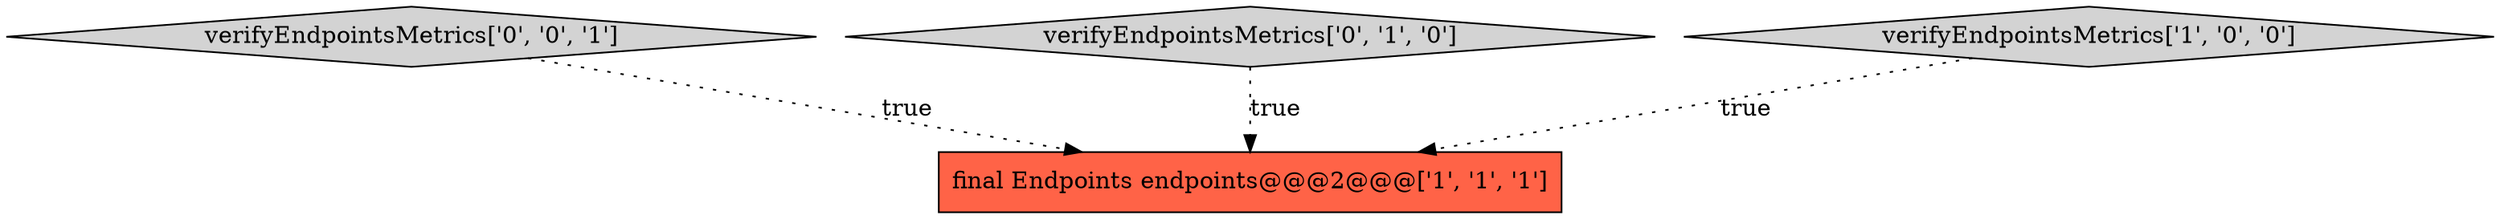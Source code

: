 digraph {
3 [style = filled, label = "verifyEndpointsMetrics['0', '0', '1']", fillcolor = lightgray, shape = diamond image = "AAA0AAABBB3BBB"];
2 [style = filled, label = "verifyEndpointsMetrics['0', '1', '0']", fillcolor = lightgray, shape = diamond image = "AAA0AAABBB2BBB"];
1 [style = filled, label = "final Endpoints endpoints@@@2@@@['1', '1', '1']", fillcolor = tomato, shape = box image = "AAA0AAABBB1BBB"];
0 [style = filled, label = "verifyEndpointsMetrics['1', '0', '0']", fillcolor = lightgray, shape = diamond image = "AAA0AAABBB1BBB"];
2->1 [style = dotted, label="true"];
0->1 [style = dotted, label="true"];
3->1 [style = dotted, label="true"];
}

